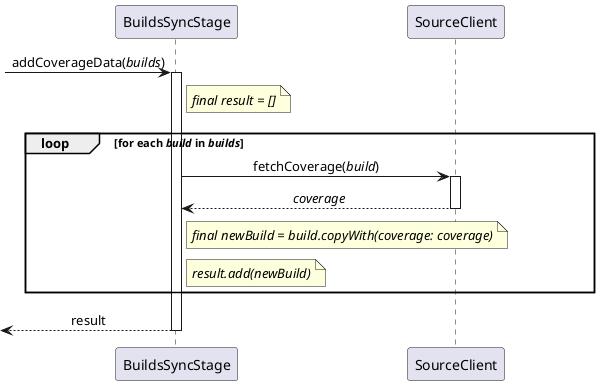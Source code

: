 @startuml add_coverage_data_sequence_diagram
'https://plantuml.com/sequence-diagram

skinparam SequenceMessageAlignment center
skinparam ParticipantPadding 80

participant BuildsSyncStage
participant SourceClient

?-> BuildsSyncStage ++ : addCoverageData(//builds//)
note right of BuildsSyncStage: //final result = []//
||8||
loop for each //build// in //builds//
    BuildsSyncStage -> SourceClient ++ : fetchCoverage(//build//)
    return //coverage//
    note right of BuildsSyncStage: //final newBuild = build.copyWith(coverage: coverage)//
    note right of BuildsSyncStage: //result.add(newBuild)//
end
||8||
return result

@enduml
